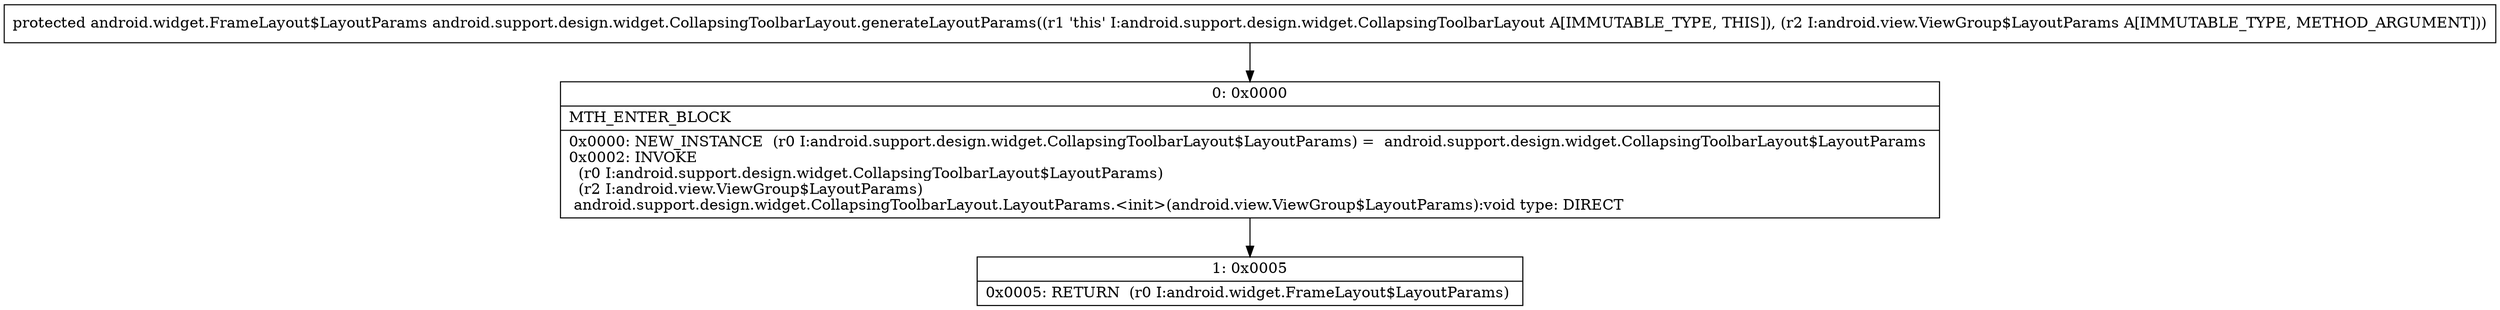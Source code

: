 digraph "CFG forandroid.support.design.widget.CollapsingToolbarLayout.generateLayoutParams(Landroid\/view\/ViewGroup$LayoutParams;)Landroid\/widget\/FrameLayout$LayoutParams;" {
Node_0 [shape=record,label="{0\:\ 0x0000|MTH_ENTER_BLOCK\l|0x0000: NEW_INSTANCE  (r0 I:android.support.design.widget.CollapsingToolbarLayout$LayoutParams) =  android.support.design.widget.CollapsingToolbarLayout$LayoutParams \l0x0002: INVOKE  \l  (r0 I:android.support.design.widget.CollapsingToolbarLayout$LayoutParams)\l  (r2 I:android.view.ViewGroup$LayoutParams)\l android.support.design.widget.CollapsingToolbarLayout.LayoutParams.\<init\>(android.view.ViewGroup$LayoutParams):void type: DIRECT \l}"];
Node_1 [shape=record,label="{1\:\ 0x0005|0x0005: RETURN  (r0 I:android.widget.FrameLayout$LayoutParams) \l}"];
MethodNode[shape=record,label="{protected android.widget.FrameLayout$LayoutParams android.support.design.widget.CollapsingToolbarLayout.generateLayoutParams((r1 'this' I:android.support.design.widget.CollapsingToolbarLayout A[IMMUTABLE_TYPE, THIS]), (r2 I:android.view.ViewGroup$LayoutParams A[IMMUTABLE_TYPE, METHOD_ARGUMENT])) }"];
MethodNode -> Node_0;
Node_0 -> Node_1;
}

